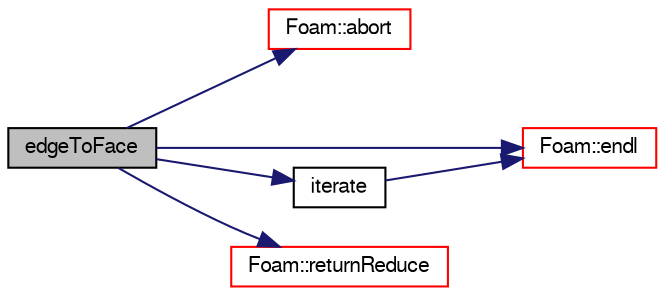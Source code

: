 digraph "edgeToFace"
{
  bgcolor="transparent";
  edge [fontname="FreeSans",fontsize="10",labelfontname="FreeSans",labelfontsize="10"];
  node [fontname="FreeSans",fontsize="10",shape=record];
  rankdir="LR";
  Node419 [label="edgeToFace",height=0.2,width=0.4,color="black", fillcolor="grey75", style="filled", fontcolor="black"];
  Node419 -> Node420 [color="midnightblue",fontsize="10",style="solid",fontname="FreeSans"];
  Node420 [label="Foam::abort",height=0.2,width=0.4,color="red",URL="$a21124.html#a447107a607d03e417307c203fa5fb44b"];
  Node419 -> Node428 [color="midnightblue",fontsize="10",style="solid",fontname="FreeSans"];
  Node428 [label="Foam::endl",height=0.2,width=0.4,color="red",URL="$a21124.html#a2db8fe02a0d3909e9351bb4275b23ce4",tooltip="Add newline and flush stream. "];
  Node419 -> Node463 [color="midnightblue",fontsize="10",style="solid",fontname="FreeSans"];
  Node463 [label="iterate",height=0.2,width=0.4,color="black",URL="$a24834.html#a8f898fd0e592fd902741616e1f087497",tooltip="Iterate until no changes or maxIter reached. Returns actual. "];
  Node463 -> Node428 [color="midnightblue",fontsize="10",style="solid",fontname="FreeSans"];
  Node419 -> Node464 [color="midnightblue",fontsize="10",style="solid",fontname="FreeSans"];
  Node464 [label="Foam::returnReduce",height=0.2,width=0.4,color="red",URL="$a21124.html#a8d528a67d2a9c6fe4fb94bc86872624b"];
}
